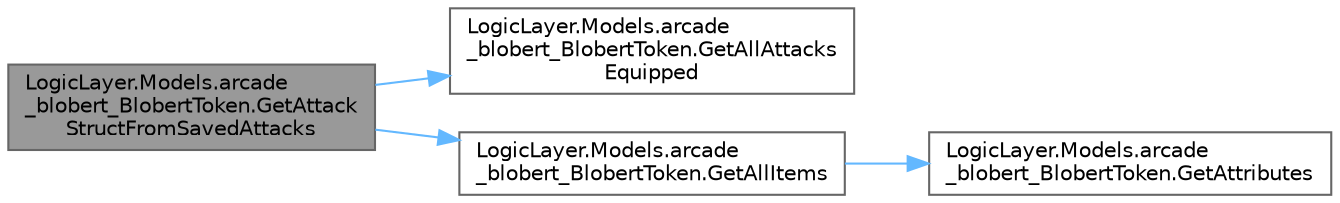 digraph "LogicLayer.Models.arcade_blobert_BlobertToken.GetAttackStructFromSavedAttacks"
{
 // LATEX_PDF_SIZE
  bgcolor="transparent";
  edge [fontname=Helvetica,fontsize=10,labelfontname=Helvetica,labelfontsize=10];
  node [fontname=Helvetica,fontsize=10,shape=box,height=0.2,width=0.4];
  rankdir="LR";
  Node1 [id="Node000001",label="LogicLayer.Models.arcade\l_blobert_BlobertToken.GetAttack\lStructFromSavedAttacks",height=0.2,width=0.4,color="gray40", fillcolor="grey60", style="filled", fontcolor="black",tooltip="Retrieves attack structure data from saved attacks."];
  Node1 -> Node2 [id="edge1_Node000001_Node000002",color="steelblue1",style="solid",tooltip=" "];
  Node2 [id="Node000002",label="LogicLayer.Models.arcade\l_blobert_BlobertToken.GetAllAttacks\lEquipped",height=0.2,width=0.4,color="grey40", fillcolor="white", style="filled",URL="$class_logic_layer_1_1_models_1_1arcade__blobert___blobert_token.html#a6864e7bd7e3746cf97e77aac4fbe99c1",tooltip="Retrieves all equipped attacks associated with the Blobert."];
  Node1 -> Node3 [id="edge2_Node000001_Node000003",color="steelblue1",style="solid",tooltip=" "];
  Node3 [id="Node000003",label="LogicLayer.Models.arcade\l_blobert_BlobertToken.GetAllItems",height=0.2,width=0.4,color="grey40", fillcolor="white", style="filled",URL="$class_logic_layer_1_1_models_1_1arcade__blobert___blobert_token.html#a1d8352d7269992b8cf4db73f2c3714d3",tooltip="Retrieves all items associated with the Blobert."];
  Node3 -> Node4 [id="edge3_Node000003_Node000004",color="steelblue1",style="solid",tooltip=" "];
  Node4 [id="Node000004",label="LogicLayer.Models.arcade\l_blobert_BlobertToken.GetAttributes",height=0.2,width=0.4,color="grey40", fillcolor="white", style="filled",URL="$class_logic_layer_1_1_models_1_1arcade__blobert___blobert_token.html#a6db3172be069718f058ba549f380e2dd",tooltip="Retrieves the attributes of the Blobert token."];
}
